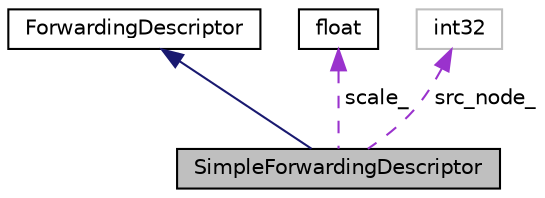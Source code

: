 digraph "SimpleForwardingDescriptor"
{
  edge [fontname="Helvetica",fontsize="10",labelfontname="Helvetica",labelfontsize="10"];
  node [fontname="Helvetica",fontsize="10",shape=record];
  Node2 [label="SimpleForwardingDescriptor",height=0.2,width=0.4,color="black", fillcolor="grey75", style="filled", fontcolor="black"];
  Node3 -> Node2 [dir="back",color="midnightblue",fontsize="10",style="solid",fontname="Helvetica"];
  Node3 [label="ForwardingDescriptor",height=0.2,width=0.4,color="black", fillcolor="white", style="filled",URL="$classkaldi_1_1nnet3_1_1ForwardingDescriptor.html",tooltip="A ForwardingDescriptor describes how we copy data from another NetworkNode, or from multiple other Ne..."];
  Node4 -> Node2 [dir="back",color="darkorchid3",fontsize="10",style="dashed",label=" scale_" ,fontname="Helvetica"];
  Node4 [label="float",height=0.2,width=0.4,color="black", fillcolor="white", style="filled",URL="$classfloat.html"];
  Node5 -> Node2 [dir="back",color="darkorchid3",fontsize="10",style="dashed",label=" src_node_" ,fontname="Helvetica"];
  Node5 [label="int32",height=0.2,width=0.4,color="grey75", fillcolor="white", style="filled"];
}
